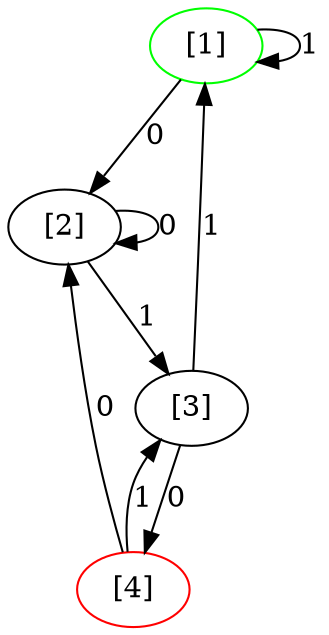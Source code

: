 digraph{
3 [label="[1]"color = "black"];
3->3 [label="1"];
3->2 [label="0"];
2 [label="[2]"color = "black"];
2->2 [label="0"];
2->1 [label="1"];
1 [label="[3]"color = "black"];
1->3 [label="1"];
1->0 [label="0"];
0 [label="[4]"color = "red"];
0->2 [label="0"];
0->1 [label="1"];
3 [label = "[1]"color = "green"];
}